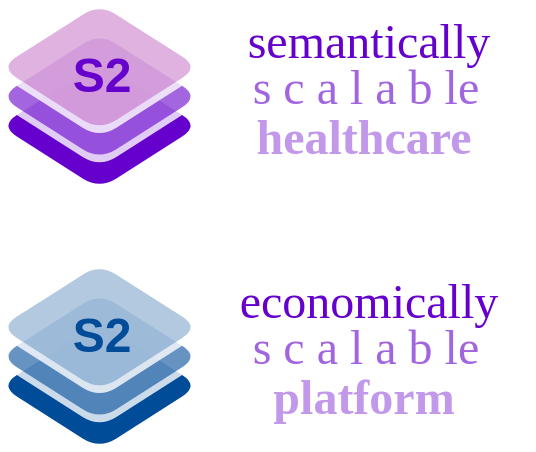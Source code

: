 <mxfile version="21.1.2" type="device">
  <diagram id="oW42OTgyJ29qiyAZpEMd" name="Page-1">
    <mxGraphModel dx="1372" dy="728" grid="0" gridSize="10" guides="1" tooltips="1" connect="1" arrows="1" fold="1" page="1" pageScale="1" pageWidth="1169" pageHeight="827" math="0" shadow="0">
      <root>
        <mxCell id="0" />
        <mxCell id="1" parent="0" />
        <mxCell id="s5apndaMzi8svxAnIqQ6-12" value="" style="rhombus;whiteSpace=wrap;html=1;rounded=1;shadow=0;sketch=0;strokeColor=none;fillColor=#6600CC;aspect=fixed;" parent="1" vertex="1">
          <mxGeometry x="69" y="335.234" width="99.519" height="63.326" as="geometry" />
        </mxCell>
        <mxCell id="s5apndaMzi8svxAnIqQ6-13" value="" style="rhombus;whiteSpace=wrap;html=1;rounded=1;shadow=0;sketch=0;strokeColor=none;fillColor=#FFFFFF;opacity=80;aspect=fixed;" parent="1" vertex="1">
          <mxGeometry x="69" y="324.515" width="99.519" height="63.326" as="geometry" />
        </mxCell>
        <mxCell id="s5apndaMzi8svxAnIqQ6-14" value="" style="rhombus;whiteSpace=wrap;html=1;rounded=1;shadow=0;sketch=0;strokeColor=none;fillColor=#6600CC;opacity=60;aspect=fixed;" parent="1" vertex="1">
          <mxGeometry x="69" y="320.617" width="99.519" height="63.326" as="geometry" />
        </mxCell>
        <mxCell id="s5apndaMzi8svxAnIqQ6-15" value="" style="rhombus;whiteSpace=wrap;html=1;rounded=1;shadow=0;sketch=0;strokeColor=none;fillColor=#FFFFFF;opacity=80;aspect=fixed;" parent="1" vertex="1">
          <mxGeometry x="69" y="309.898" width="99.519" height="63.326" as="geometry" />
        </mxCell>
        <mxCell id="s5apndaMzi8svxAnIqQ6-16" value="" style="rhombus;whiteSpace=wrap;html=1;rounded=1;shadow=0;sketch=0;strokeColor=none;fillColor=#990099;opacity=30;aspect=fixed;" parent="1" vertex="1">
          <mxGeometry x="69" y="306.001" width="99.519" height="63.326" as="geometry" />
        </mxCell>
        <mxCell id="3sB1OYJr2fDh_NDXcLFH-1" value="semantically" style="text;html=1;strokeColor=none;fillColor=none;align=center;verticalAlign=middle;whiteSpace=wrap;rounded=0;fontSize=24;fontFamily=Verdana;fontColor=#6600CC;" parent="1" vertex="1">
          <mxGeometry x="171" y="304" width="165" height="42" as="geometry" />
        </mxCell>
        <mxCell id="3sB1OYJr2fDh_NDXcLFH-2" value="S2" style="text;html=1;strokeColor=none;fillColor=none;align=center;verticalAlign=middle;whiteSpace=wrap;rounded=0;fontSize=24;fontStyle=1;fontColor=#6600CC;" parent="1" vertex="1">
          <mxGeometry x="90" y="326.52" width="60" height="30" as="geometry" />
        </mxCell>
        <mxCell id="3sB1OYJr2fDh_NDXcLFH-3" value="s c a l a b le" style="text;html=1;strokeColor=none;fillColor=none;align=center;verticalAlign=middle;whiteSpace=wrap;rounded=0;fontSize=24;fontFamily=Verdana;fontColor=#6600CC;textOpacity=60;" parent="1" vertex="1">
          <mxGeometry x="171.5" y="326" width="160" height="44" as="geometry" />
        </mxCell>
        <mxCell id="3sB1OYJr2fDh_NDXcLFH-4" value="&lt;b style=&quot;font-size: 24px;&quot;&gt;healthcare&lt;/b&gt;" style="text;html=1;strokeColor=none;fillColor=none;align=center;verticalAlign=middle;whiteSpace=wrap;rounded=0;fontSize=24;fontFamily=Verdana;fontColor=#6600CC;textOpacity=40;" parent="1" vertex="1">
          <mxGeometry x="169.5" y="353" width="162" height="40" as="geometry" />
        </mxCell>
        <mxCell id="P4II1Ho-VCRVR2Wnpodk-1" value="" style="rhombus;whiteSpace=wrap;html=1;rounded=1;shadow=0;sketch=0;strokeColor=none;fillColor=#004C99;aspect=fixed;" vertex="1" parent="1">
          <mxGeometry x="69" y="465.234" width="99.519" height="63.326" as="geometry" />
        </mxCell>
        <mxCell id="P4II1Ho-VCRVR2Wnpodk-2" value="" style="rhombus;whiteSpace=wrap;html=1;rounded=1;shadow=0;sketch=0;strokeColor=none;fillColor=#FFFFFF;opacity=80;aspect=fixed;" vertex="1" parent="1">
          <mxGeometry x="69" y="454.515" width="99.519" height="63.326" as="geometry" />
        </mxCell>
        <mxCell id="P4II1Ho-VCRVR2Wnpodk-3" value="" style="rhombus;whiteSpace=wrap;html=1;rounded=1;shadow=0;sketch=0;strokeColor=none;fillColor=#004C99;opacity=60;aspect=fixed;" vertex="1" parent="1">
          <mxGeometry x="69" y="450.617" width="99.519" height="63.326" as="geometry" />
        </mxCell>
        <mxCell id="P4II1Ho-VCRVR2Wnpodk-4" value="" style="rhombus;whiteSpace=wrap;html=1;rounded=1;shadow=0;sketch=0;strokeColor=none;fillColor=#FFFFFF;opacity=80;aspect=fixed;" vertex="1" parent="1">
          <mxGeometry x="69" y="439.898" width="99.519" height="63.326" as="geometry" />
        </mxCell>
        <mxCell id="P4II1Ho-VCRVR2Wnpodk-5" value="" style="rhombus;whiteSpace=wrap;html=1;rounded=1;shadow=0;sketch=0;strokeColor=none;fillColor=#004C99;opacity=30;aspect=fixed;" vertex="1" parent="1">
          <mxGeometry x="69" y="436.001" width="99.519" height="63.326" as="geometry" />
        </mxCell>
        <mxCell id="P4II1Ho-VCRVR2Wnpodk-6" value="economically" style="text;html=1;strokeColor=none;fillColor=none;align=center;verticalAlign=middle;whiteSpace=wrap;rounded=0;fontSize=24;fontFamily=Verdana;fontColor=#6600CC;" vertex="1" parent="1">
          <mxGeometry x="171" y="434" width="165" height="42" as="geometry" />
        </mxCell>
        <mxCell id="P4II1Ho-VCRVR2Wnpodk-7" value="S2" style="text;html=1;strokeColor=none;fillColor=none;align=center;verticalAlign=middle;whiteSpace=wrap;rounded=0;fontSize=24;fontStyle=1;fontColor=#004C99;" vertex="1" parent="1">
          <mxGeometry x="90" y="456.52" width="60" height="30" as="geometry" />
        </mxCell>
        <mxCell id="P4II1Ho-VCRVR2Wnpodk-8" value="s c a l a b le" style="text;html=1;strokeColor=none;fillColor=none;align=center;verticalAlign=middle;whiteSpace=wrap;rounded=0;fontSize=24;fontFamily=Verdana;fontColor=#6600CC;textOpacity=60;" vertex="1" parent="1">
          <mxGeometry x="171.5" y="456" width="160" height="44" as="geometry" />
        </mxCell>
        <mxCell id="P4II1Ho-VCRVR2Wnpodk-9" value="&lt;b style=&quot;font-size: 24px;&quot;&gt;platform&lt;/b&gt;" style="text;html=1;strokeColor=none;fillColor=none;align=center;verticalAlign=middle;whiteSpace=wrap;rounded=0;fontSize=24;fontFamily=Verdana;fontColor=#6600CC;textOpacity=40;" vertex="1" parent="1">
          <mxGeometry x="169.5" y="483" width="162" height="40" as="geometry" />
        </mxCell>
      </root>
    </mxGraphModel>
  </diagram>
</mxfile>

